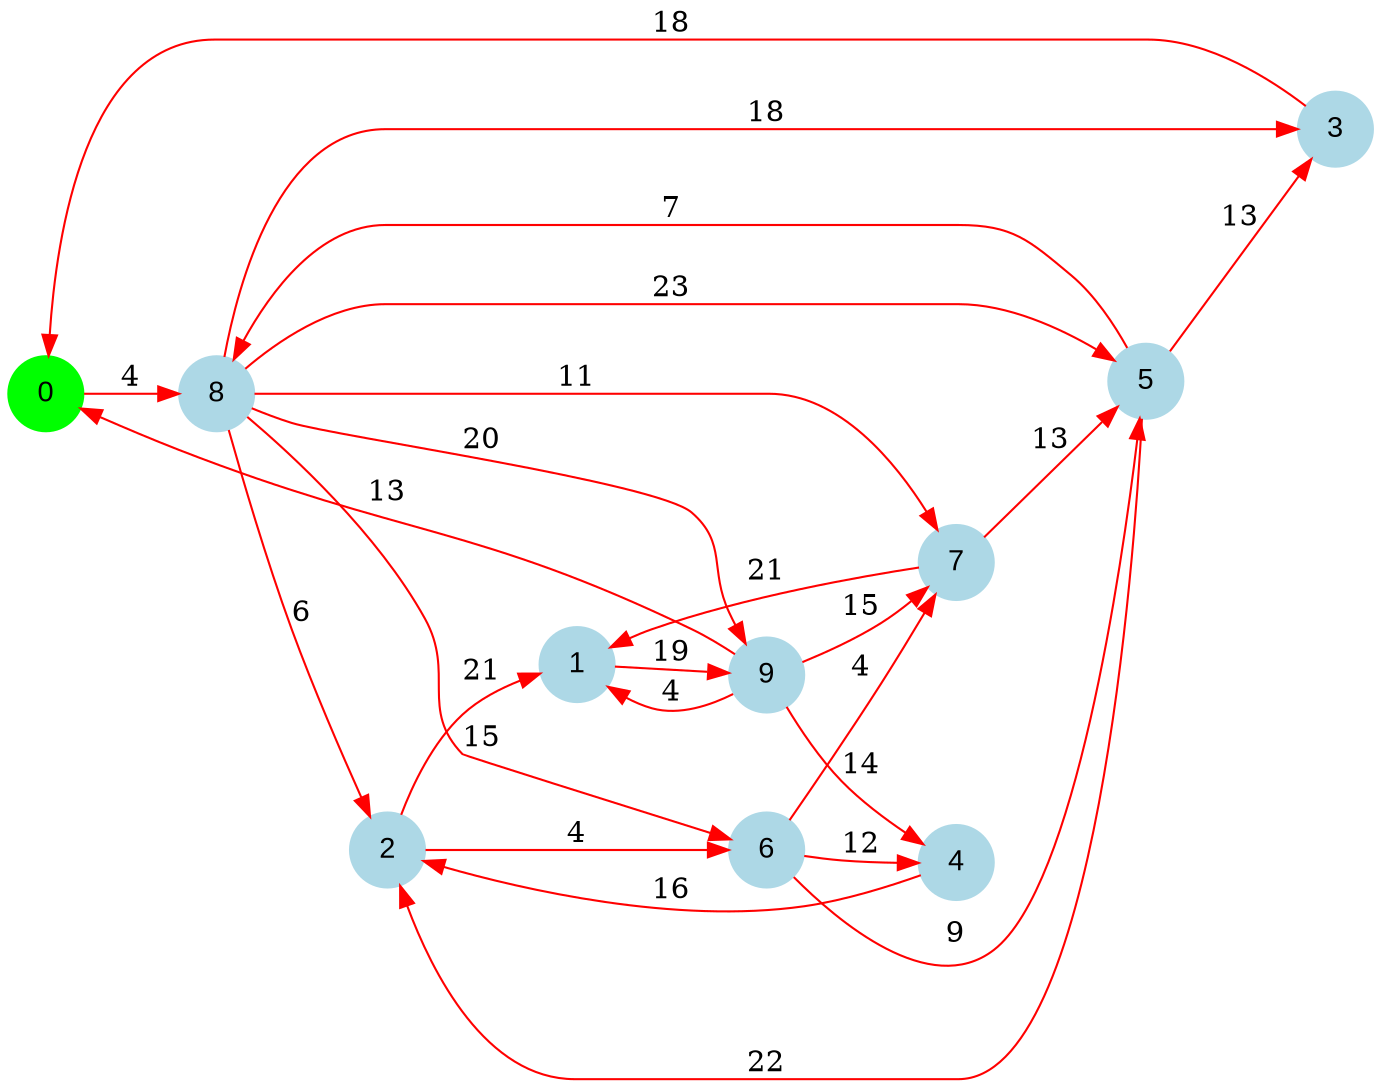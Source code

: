 digraph graphe {
rankdir = LR;
edge [color=red];
0 [fontname="Arial", shape = circle, color=green, style=filled];
1 [fontname="Arial", shape = circle, color=lightblue, style=filled];
2 [fontname="Arial", shape = circle, color=lightblue, style=filled];
3 [fontname="Arial", shape = circle, color=lightblue, style=filled];
4 [fontname="Arial", shape = circle, color=lightblue, style=filled];
5 [fontname="Arial", shape = circle, color=lightblue, style=filled];
6 [fontname="Arial", shape = circle, color=lightblue, style=filled];
7 [fontname="Arial", shape = circle, color=lightblue, style=filled];
8 [fontname="Arial", shape = circle, color=lightblue, style=filled];
9 [fontname="Arial", shape = circle, color=lightblue, style=filled];
	0 -> 8 [label = "4"];
	1 -> 9 [label = "19"];
	2 -> 1 [label = "21"];
	2 -> 6 [label = "4"];
	3 -> 0 [label = "18"];
	4 -> 2 [label = "16"];
	5 -> 2 [label = "22"];
	5 -> 3 [label = "13"];
	5 -> 8 [label = "7"];
	6 -> 4 [label = "12"];
	6 -> 5 [label = "9"];
	6 -> 7 [label = "4"];
	7 -> 1 [label = "21"];
	7 -> 5 [label = "13"];
	8 -> 2 [label = "6"];
	8 -> 3 [label = "18"];
	8 -> 5 [label = "23"];
	8 -> 6 [label = "15"];
	8 -> 7 [label = "11"];
	8 -> 9 [label = "20"];
	9 -> 0 [label = "13"];
	9 -> 1 [label = "4"];
	9 -> 4 [label = "14"];
	9 -> 7 [label = "15"];
}
